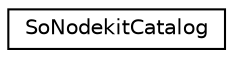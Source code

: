 digraph "Graphical Class Hierarchy"
{
 // LATEX_PDF_SIZE
  edge [fontname="Helvetica",fontsize="10",labelfontname="Helvetica",labelfontsize="10"];
  node [fontname="Helvetica",fontsize="10",shape=record];
  rankdir="LR";
  Node0 [label="SoNodekitCatalog",height=0.2,width=0.4,color="black", fillcolor="white", style="filled",URL="$classSoNodekitCatalog.html",tooltip=" "];
}
